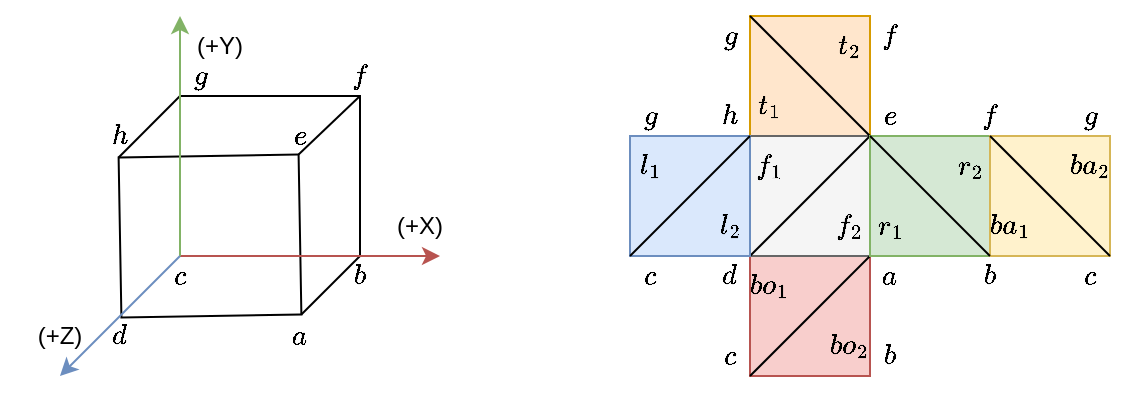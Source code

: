 <mxfile version="20.3.6" type="device"><diagram id="OHARJerjoXD1qWHCQV3K" name="Page-1"><mxGraphModel dx="660" dy="314" grid="1" gridSize="10" guides="1" tooltips="1" connect="1" arrows="1" fold="1" page="1" pageScale="1" pageWidth="850" pageHeight="1100" math="1" shadow="0"><root><mxCell id="0"/><mxCell id="1" parent="0"/><mxCell id="_gnLrE8P4ivLzh_K7wVs-30" value="" style="rounded=0;whiteSpace=wrap;html=1;fillColor=#ffe6cc;strokeColor=#d79b00;" vertex="1" parent="1"><mxGeometry x="425" y="240" width="60" height="60" as="geometry"/></mxCell><mxCell id="_gnLrE8P4ivLzh_K7wVs-29" value="" style="rounded=0;whiteSpace=wrap;html=1;fillColor=#f8cecc;strokeColor=#b85450;" vertex="1" parent="1"><mxGeometry x="425" y="360" width="60" height="60" as="geometry"/></mxCell><mxCell id="_gnLrE8P4ivLzh_K7wVs-4" style="rounded=0;orthogonalLoop=1;jettySize=auto;html=1;exitX=0;exitY=0;exitDx=0;exitDy=0;entryX=0;entryY=0;entryDx=0;entryDy=0;endArrow=none;endFill=0;" edge="1" parent="1" source="_gnLrE8P4ivLzh_K7wVs-1" target="_gnLrE8P4ivLzh_K7wVs-2"><mxGeometry relative="1" as="geometry"/></mxCell><mxCell id="_gnLrE8P4ivLzh_K7wVs-5" style="edgeStyle=none;rounded=0;orthogonalLoop=1;jettySize=auto;html=1;exitX=1;exitY=0;exitDx=0;exitDy=0;entryX=1;entryY=0;entryDx=0;entryDy=0;endArrow=none;endFill=0;" edge="1" parent="1" source="_gnLrE8P4ivLzh_K7wVs-1" target="_gnLrE8P4ivLzh_K7wVs-2"><mxGeometry relative="1" as="geometry"/></mxCell><mxCell id="_gnLrE8P4ivLzh_K7wVs-6" style="edgeStyle=none;rounded=0;orthogonalLoop=1;jettySize=auto;html=1;exitX=1;exitY=1;exitDx=0;exitDy=0;entryX=1;entryY=1;entryDx=0;entryDy=0;endArrow=none;endFill=0;" edge="1" parent="1" source="_gnLrE8P4ivLzh_K7wVs-1" target="_gnLrE8P4ivLzh_K7wVs-2"><mxGeometry relative="1" as="geometry"/></mxCell><mxCell id="_gnLrE8P4ivLzh_K7wVs-1" value="" style="rounded=0;whiteSpace=wrap;html=1;fillColor=none;rotation=-1;" vertex="1" parent="1"><mxGeometry x="110" y="310" width="90" height="80" as="geometry"/></mxCell><mxCell id="_gnLrE8P4ivLzh_K7wVs-7" style="edgeStyle=none;rounded=0;orthogonalLoop=1;jettySize=auto;html=1;exitX=0;exitY=1;exitDx=0;exitDy=0;endArrow=none;endFill=0;" edge="1" parent="1" source="_gnLrE8P4ivLzh_K7wVs-1" target="_gnLrE8P4ivLzh_K7wVs-1"><mxGeometry relative="1" as="geometry"/></mxCell><mxCell id="_gnLrE8P4ivLzh_K7wVs-8" style="edgeStyle=none;rounded=0;orthogonalLoop=1;jettySize=auto;html=1;exitX=0;exitY=1;exitDx=0;exitDy=0;endArrow=none;endFill=0;" edge="1" parent="1" source="_gnLrE8P4ivLzh_K7wVs-1" target="_gnLrE8P4ivLzh_K7wVs-1"><mxGeometry relative="1" as="geometry"/></mxCell><mxCell id="_gnLrE8P4ivLzh_K7wVs-9" style="edgeStyle=none;rounded=0;orthogonalLoop=1;jettySize=auto;html=1;exitX=0;exitY=1;exitDx=0;exitDy=0;endArrow=none;endFill=0;" edge="1" parent="1" source="_gnLrE8P4ivLzh_K7wVs-1" target="_gnLrE8P4ivLzh_K7wVs-1"><mxGeometry relative="1" as="geometry"/></mxCell><mxCell id="_gnLrE8P4ivLzh_K7wVs-2" value="" style="rounded=0;whiteSpace=wrap;html=1;fillColor=none;" vertex="1" parent="1"><mxGeometry x="140" y="280" width="90" height="80" as="geometry"/></mxCell><mxCell id="_gnLrE8P4ivLzh_K7wVs-11" value="\(a\)" style="text;html=1;strokeColor=none;fillColor=none;align=center;verticalAlign=middle;whiteSpace=wrap;rounded=0;" vertex="1" parent="1"><mxGeometry x="190" y="390" width="20" height="20" as="geometry"/></mxCell><mxCell id="_gnLrE8P4ivLzh_K7wVs-12" value="\(b\)" style="text;html=1;strokeColor=none;fillColor=none;align=center;verticalAlign=middle;whiteSpace=wrap;rounded=0;" vertex="1" parent="1"><mxGeometry x="220" y="360" width="20" height="20" as="geometry"/></mxCell><mxCell id="_gnLrE8P4ivLzh_K7wVs-13" value="\(c\)" style="text;html=1;strokeColor=none;fillColor=none;align=center;verticalAlign=middle;whiteSpace=wrap;rounded=0;" vertex="1" parent="1"><mxGeometry x="130" y="360" width="20" height="20" as="geometry"/></mxCell><mxCell id="_gnLrE8P4ivLzh_K7wVs-14" value="\(d\)" style="text;html=1;strokeColor=none;fillColor=none;align=center;verticalAlign=middle;whiteSpace=wrap;rounded=0;" vertex="1" parent="1"><mxGeometry x="100" y="390" width="20" height="20" as="geometry"/></mxCell><mxCell id="_gnLrE8P4ivLzh_K7wVs-15" value="\(f\)" style="text;html=1;strokeColor=none;fillColor=none;align=center;verticalAlign=middle;whiteSpace=wrap;rounded=0;" vertex="1" parent="1"><mxGeometry x="220" y="260" width="20" height="20" as="geometry"/></mxCell><mxCell id="_gnLrE8P4ivLzh_K7wVs-16" value="\(g\)" style="text;html=1;strokeColor=none;fillColor=none;align=center;verticalAlign=middle;whiteSpace=wrap;rounded=0;" vertex="1" parent="1"><mxGeometry x="140" y="260" width="20" height="20" as="geometry"/></mxCell><mxCell id="_gnLrE8P4ivLzh_K7wVs-17" value="\(h\)" style="text;html=1;strokeColor=none;fillColor=none;align=center;verticalAlign=middle;whiteSpace=wrap;rounded=0;" vertex="1" parent="1"><mxGeometry x="100" y="290" width="20" height="20" as="geometry"/></mxCell><mxCell id="_gnLrE8P4ivLzh_K7wVs-18" value="\(e\)" style="text;html=1;strokeColor=none;fillColor=none;align=center;verticalAlign=middle;whiteSpace=wrap;rounded=0;" vertex="1" parent="1"><mxGeometry x="190" y="290" width="20" height="20" as="geometry"/></mxCell><mxCell id="_gnLrE8P4ivLzh_K7wVs-19" value="" style="endArrow=classic;html=1;rounded=0;exitX=0;exitY=1;exitDx=0;exitDy=0;fillColor=#f8cecc;strokeColor=#b85450;" edge="1" parent="1" source="_gnLrE8P4ivLzh_K7wVs-2"><mxGeometry width="50" height="50" relative="1" as="geometry"><mxPoint x="110" y="350" as="sourcePoint"/><mxPoint x="270" y="360" as="targetPoint"/></mxGeometry></mxCell><mxCell id="_gnLrE8P4ivLzh_K7wVs-20" value="" style="endArrow=classic;html=1;rounded=0;exitX=0.5;exitY=0;exitDx=0;exitDy=0;fillColor=#d5e8d4;strokeColor=#82b366;" edge="1" parent="1" source="_gnLrE8P4ivLzh_K7wVs-13"><mxGeometry width="50" height="50" relative="1" as="geometry"><mxPoint x="150" y="370" as="sourcePoint"/><mxPoint x="140" y="240" as="targetPoint"/></mxGeometry></mxCell><mxCell id="_gnLrE8P4ivLzh_K7wVs-23" value="" style="endArrow=classic;html=1;rounded=0;exitX=0.5;exitY=0;exitDx=0;exitDy=0;fillColor=#dae8fc;strokeColor=#6c8ebf;" edge="1" parent="1" source="_gnLrE8P4ivLzh_K7wVs-13"><mxGeometry width="50" height="50" relative="1" as="geometry"><mxPoint x="160" y="400" as="sourcePoint"/><mxPoint x="80" y="420" as="targetPoint"/></mxGeometry></mxCell><mxCell id="_gnLrE8P4ivLzh_K7wVs-24" value="(+X)" style="text;html=1;strokeColor=none;fillColor=none;align=center;verticalAlign=middle;whiteSpace=wrap;rounded=0;" vertex="1" parent="1"><mxGeometry x="230" y="330" width="60" height="30" as="geometry"/></mxCell><mxCell id="_gnLrE8P4ivLzh_K7wVs-25" value="(+Y)" style="text;html=1;strokeColor=none;fillColor=none;align=center;verticalAlign=middle;whiteSpace=wrap;rounded=0;" vertex="1" parent="1"><mxGeometry x="130" y="240" width="60" height="30" as="geometry"/></mxCell><mxCell id="_gnLrE8P4ivLzh_K7wVs-26" value="(+Z)" style="text;html=1;strokeColor=none;fillColor=none;align=center;verticalAlign=middle;whiteSpace=wrap;rounded=0;" vertex="1" parent="1"><mxGeometry x="50" y="385" width="60" height="30" as="geometry"/></mxCell><mxCell id="_gnLrE8P4ivLzh_K7wVs-27" value="" style="rounded=0;whiteSpace=wrap;html=1;fillColor=#f5f5f5;fontColor=#333333;strokeColor=#666666;" vertex="1" parent="1"><mxGeometry x="425" y="300" width="60" height="60" as="geometry"/></mxCell><mxCell id="_gnLrE8P4ivLzh_K7wVs-38" style="edgeStyle=none;rounded=0;orthogonalLoop=1;jettySize=auto;html=1;exitX=0;exitY=0;exitDx=0;exitDy=0;entryX=1;entryY=0;entryDx=0;entryDy=0;endArrow=none;endFill=0;" edge="1" parent="1" source="_gnLrE8P4ivLzh_K7wVs-29" target="_gnLrE8P4ivLzh_K7wVs-27"><mxGeometry relative="1" as="geometry"/></mxCell><mxCell id="_gnLrE8P4ivLzh_K7wVs-51" style="edgeStyle=none;rounded=0;orthogonalLoop=1;jettySize=auto;html=1;exitX=0;exitY=1;exitDx=0;exitDy=0;entryX=0;entryY=0;entryDx=0;entryDy=0;endArrow=none;endFill=0;" edge="1" parent="1" source="_gnLrE8P4ivLzh_K7wVs-29" target="_gnLrE8P4ivLzh_K7wVs-34"><mxGeometry relative="1" as="geometry"/></mxCell><mxCell id="_gnLrE8P4ivLzh_K7wVs-54" style="edgeStyle=none;rounded=0;orthogonalLoop=1;jettySize=auto;html=1;exitX=0;exitY=0;exitDx=0;exitDy=0;entryX=0;entryY=1;entryDx=0;entryDy=0;endArrow=none;endFill=0;" edge="1" parent="1" source="_gnLrE8P4ivLzh_K7wVs-30" target="_gnLrE8P4ivLzh_K7wVs-35"><mxGeometry relative="1" as="geometry"/></mxCell><mxCell id="_gnLrE8P4ivLzh_K7wVs-31" value="" style="rounded=0;whiteSpace=wrap;html=1;fillColor=#dae8fc;strokeColor=#6c8ebf;" vertex="1" parent="1"><mxGeometry x="365" y="300" width="60" height="60" as="geometry"/></mxCell><mxCell id="_gnLrE8P4ivLzh_K7wVs-32" value="" style="rounded=0;whiteSpace=wrap;html=1;fillColor=#d5e8d4;strokeColor=#82b366;" vertex="1" parent="1"><mxGeometry x="485" y="300" width="60" height="60" as="geometry"/></mxCell><mxCell id="_gnLrE8P4ivLzh_K7wVs-33" value="" style="rounded=0;whiteSpace=wrap;html=1;fillColor=#fff2cc;strokeColor=#d6b656;" vertex="1" parent="1"><mxGeometry x="545" y="300" width="60" height="60" as="geometry"/></mxCell><mxCell id="_gnLrE8P4ivLzh_K7wVs-34" value="\(a\)" style="text;html=1;strokeColor=none;fillColor=none;align=center;verticalAlign=middle;whiteSpace=wrap;rounded=0;" vertex="1" parent="1"><mxGeometry x="485" y="360" width="20" height="20" as="geometry"/></mxCell><mxCell id="_gnLrE8P4ivLzh_K7wVs-35" value="\(e\)" style="text;html=1;strokeColor=none;fillColor=none;align=center;verticalAlign=middle;whiteSpace=wrap;rounded=0;" vertex="1" parent="1"><mxGeometry x="485" y="280" width="20" height="20" as="geometry"/></mxCell><mxCell id="_gnLrE8P4ivLzh_K7wVs-36" value="\(h\)" style="text;html=1;strokeColor=none;fillColor=none;align=center;verticalAlign=middle;whiteSpace=wrap;rounded=0;" vertex="1" parent="1"><mxGeometry x="405" y="280" width="20" height="20" as="geometry"/></mxCell><mxCell id="_gnLrE8P4ivLzh_K7wVs-37" value="\(d\)" style="text;html=1;strokeColor=none;fillColor=none;align=center;verticalAlign=middle;whiteSpace=wrap;rounded=0;" vertex="1" parent="1"><mxGeometry x="405" y="360" width="20" height="20" as="geometry"/></mxCell><mxCell id="_gnLrE8P4ivLzh_K7wVs-47" style="edgeStyle=none;rounded=0;orthogonalLoop=1;jettySize=auto;html=1;exitX=0.5;exitY=0;exitDx=0;exitDy=0;entryX=0;entryY=0;entryDx=0;entryDy=0;endArrow=none;endFill=0;" edge="1" parent="1" source="_gnLrE8P4ivLzh_K7wVs-39" target="_gnLrE8P4ivLzh_K7wVs-32"><mxGeometry relative="1" as="geometry"/></mxCell><mxCell id="_gnLrE8P4ivLzh_K7wVs-39" value="\(b\)" style="text;html=1;strokeColor=none;fillColor=none;align=center;verticalAlign=middle;whiteSpace=wrap;rounded=0;" vertex="1" parent="1"><mxGeometry x="535" y="360" width="20" height="20" as="geometry"/></mxCell><mxCell id="_gnLrE8P4ivLzh_K7wVs-40" value="\(f\)" style="text;html=1;strokeColor=none;fillColor=none;align=center;verticalAlign=middle;whiteSpace=wrap;rounded=0;" vertex="1" parent="1"><mxGeometry x="535" y="280" width="20" height="20" as="geometry"/></mxCell><mxCell id="_gnLrE8P4ivLzh_K7wVs-45" style="edgeStyle=none;rounded=0;orthogonalLoop=1;jettySize=auto;html=1;exitX=1;exitY=0;exitDx=0;exitDy=0;entryX=0;entryY=0;entryDx=0;entryDy=0;endArrow=none;endFill=0;" edge="1" parent="1" source="_gnLrE8P4ivLzh_K7wVs-41" target="_gnLrE8P4ivLzh_K7wVs-33"><mxGeometry relative="1" as="geometry"/></mxCell><mxCell id="_gnLrE8P4ivLzh_K7wVs-41" value="\(c\)" style="text;html=1;strokeColor=none;fillColor=none;align=center;verticalAlign=middle;whiteSpace=wrap;rounded=0;" vertex="1" parent="1"><mxGeometry x="585" y="360" width="20" height="20" as="geometry"/></mxCell><mxCell id="_gnLrE8P4ivLzh_K7wVs-42" value="\(g\)" style="text;html=1;strokeColor=none;fillColor=none;align=center;verticalAlign=middle;whiteSpace=wrap;rounded=0;" vertex="1" parent="1"><mxGeometry x="585" y="280" width="20" height="20" as="geometry"/></mxCell><mxCell id="_gnLrE8P4ivLzh_K7wVs-46" style="edgeStyle=none;rounded=0;orthogonalLoop=1;jettySize=auto;html=1;exitX=0;exitY=0;exitDx=0;exitDy=0;entryX=1;entryY=0;entryDx=0;entryDy=0;endArrow=none;endFill=0;" edge="1" parent="1" source="_gnLrE8P4ivLzh_K7wVs-43" target="_gnLrE8P4ivLzh_K7wVs-31"><mxGeometry relative="1" as="geometry"/></mxCell><mxCell id="_gnLrE8P4ivLzh_K7wVs-43" value="\(c\)" style="text;html=1;strokeColor=none;fillColor=none;align=center;verticalAlign=middle;whiteSpace=wrap;rounded=0;" vertex="1" parent="1"><mxGeometry x="365" y="360" width="20" height="20" as="geometry"/></mxCell><mxCell id="_gnLrE8P4ivLzh_K7wVs-44" value="\(g\)" style="text;html=1;strokeColor=none;fillColor=none;align=center;verticalAlign=middle;whiteSpace=wrap;rounded=0;" vertex="1" parent="1"><mxGeometry x="365" y="280" width="20" height="20" as="geometry"/></mxCell><mxCell id="_gnLrE8P4ivLzh_K7wVs-48" value="\(b\)" style="text;html=1;strokeColor=none;fillColor=none;align=center;verticalAlign=middle;whiteSpace=wrap;rounded=0;" vertex="1" parent="1"><mxGeometry x="485" y="400" width="20" height="20" as="geometry"/></mxCell><mxCell id="_gnLrE8P4ivLzh_K7wVs-49" value="\(c\)" style="text;html=1;strokeColor=none;fillColor=none;align=center;verticalAlign=middle;whiteSpace=wrap;rounded=0;" vertex="1" parent="1"><mxGeometry x="405" y="400" width="20" height="20" as="geometry"/></mxCell><mxCell id="_gnLrE8P4ivLzh_K7wVs-52" value="\(g\)" style="text;html=1;strokeColor=none;fillColor=none;align=center;verticalAlign=middle;whiteSpace=wrap;rounded=0;" vertex="1" parent="1"><mxGeometry x="405" y="240" width="20" height="20" as="geometry"/></mxCell><mxCell id="_gnLrE8P4ivLzh_K7wVs-53" value="\(f\)" style="text;html=1;strokeColor=none;fillColor=none;align=center;verticalAlign=middle;whiteSpace=wrap;rounded=0;" vertex="1" parent="1"><mxGeometry x="485" y="240" width="20" height="20" as="geometry"/></mxCell><mxCell id="_gnLrE8P4ivLzh_K7wVs-55" value="\(f_1\)" style="text;html=1;strokeColor=none;fillColor=none;align=center;verticalAlign=middle;whiteSpace=wrap;rounded=0;" vertex="1" parent="1"><mxGeometry x="425" y="300" width="20" height="30" as="geometry"/></mxCell><mxCell id="_gnLrE8P4ivLzh_K7wVs-56" value="\(f_2\)" style="text;html=1;strokeColor=none;fillColor=none;align=center;verticalAlign=middle;whiteSpace=wrap;rounded=0;" vertex="1" parent="1"><mxGeometry x="465" y="330" width="20" height="30" as="geometry"/></mxCell><mxCell id="_gnLrE8P4ivLzh_K7wVs-57" value="\(r_1\)" style="text;html=1;strokeColor=none;fillColor=none;align=center;verticalAlign=middle;whiteSpace=wrap;rounded=0;" vertex="1" parent="1"><mxGeometry x="485" y="330" width="20" height="30" as="geometry"/></mxCell><mxCell id="_gnLrE8P4ivLzh_K7wVs-58" value="\(r_2\)" style="text;html=1;strokeColor=none;fillColor=none;align=center;verticalAlign=middle;whiteSpace=wrap;rounded=0;" vertex="1" parent="1"><mxGeometry x="525" y="300" width="20" height="30" as="geometry"/></mxCell><mxCell id="_gnLrE8P4ivLzh_K7wVs-59" value="\(l_1\)" style="text;html=1;strokeColor=none;fillColor=none;align=center;verticalAlign=middle;whiteSpace=wrap;rounded=0;" vertex="1" parent="1"><mxGeometry x="365" y="300" width="20" height="30" as="geometry"/></mxCell><mxCell id="_gnLrE8P4ivLzh_K7wVs-60" value="\(l_2\)" style="text;html=1;strokeColor=none;fillColor=none;align=center;verticalAlign=middle;whiteSpace=wrap;rounded=0;" vertex="1" parent="1"><mxGeometry x="405" y="330" width="20" height="30" as="geometry"/></mxCell><mxCell id="_gnLrE8P4ivLzh_K7wVs-61" value="\(t_1\)" style="text;html=1;strokeColor=none;fillColor=none;align=center;verticalAlign=middle;whiteSpace=wrap;rounded=0;" vertex="1" parent="1"><mxGeometry x="425" y="270" width="20" height="30" as="geometry"/></mxCell><mxCell id="_gnLrE8P4ivLzh_K7wVs-62" value="\(t_2\)" style="text;html=1;strokeColor=none;fillColor=none;align=center;verticalAlign=middle;whiteSpace=wrap;rounded=0;" vertex="1" parent="1"><mxGeometry x="465" y="240" width="20" height="30" as="geometry"/></mxCell><mxCell id="_gnLrE8P4ivLzh_K7wVs-63" value="\(bo_1\)" style="text;html=1;strokeColor=none;fillColor=none;align=center;verticalAlign=middle;whiteSpace=wrap;rounded=0;" vertex="1" parent="1"><mxGeometry x="425" y="360" width="20" height="30" as="geometry"/></mxCell><mxCell id="_gnLrE8P4ivLzh_K7wVs-64" value="\(bo_2\)" style="text;html=1;strokeColor=none;fillColor=none;align=center;verticalAlign=middle;whiteSpace=wrap;rounded=0;" vertex="1" parent="1"><mxGeometry x="465" y="390" width="20" height="30" as="geometry"/></mxCell><mxCell id="_gnLrE8P4ivLzh_K7wVs-65" value="\(ba_1\)" style="text;html=1;strokeColor=none;fillColor=none;align=center;verticalAlign=middle;whiteSpace=wrap;rounded=0;" vertex="1" parent="1"><mxGeometry x="545" y="330" width="20" height="30" as="geometry"/></mxCell><mxCell id="_gnLrE8P4ivLzh_K7wVs-66" value="\(ba_2\)" style="text;html=1;strokeColor=none;fillColor=none;align=center;verticalAlign=middle;whiteSpace=wrap;rounded=0;" vertex="1" parent="1"><mxGeometry x="585" y="300" width="20" height="30" as="geometry"/></mxCell></root></mxGraphModel></diagram></mxfile>